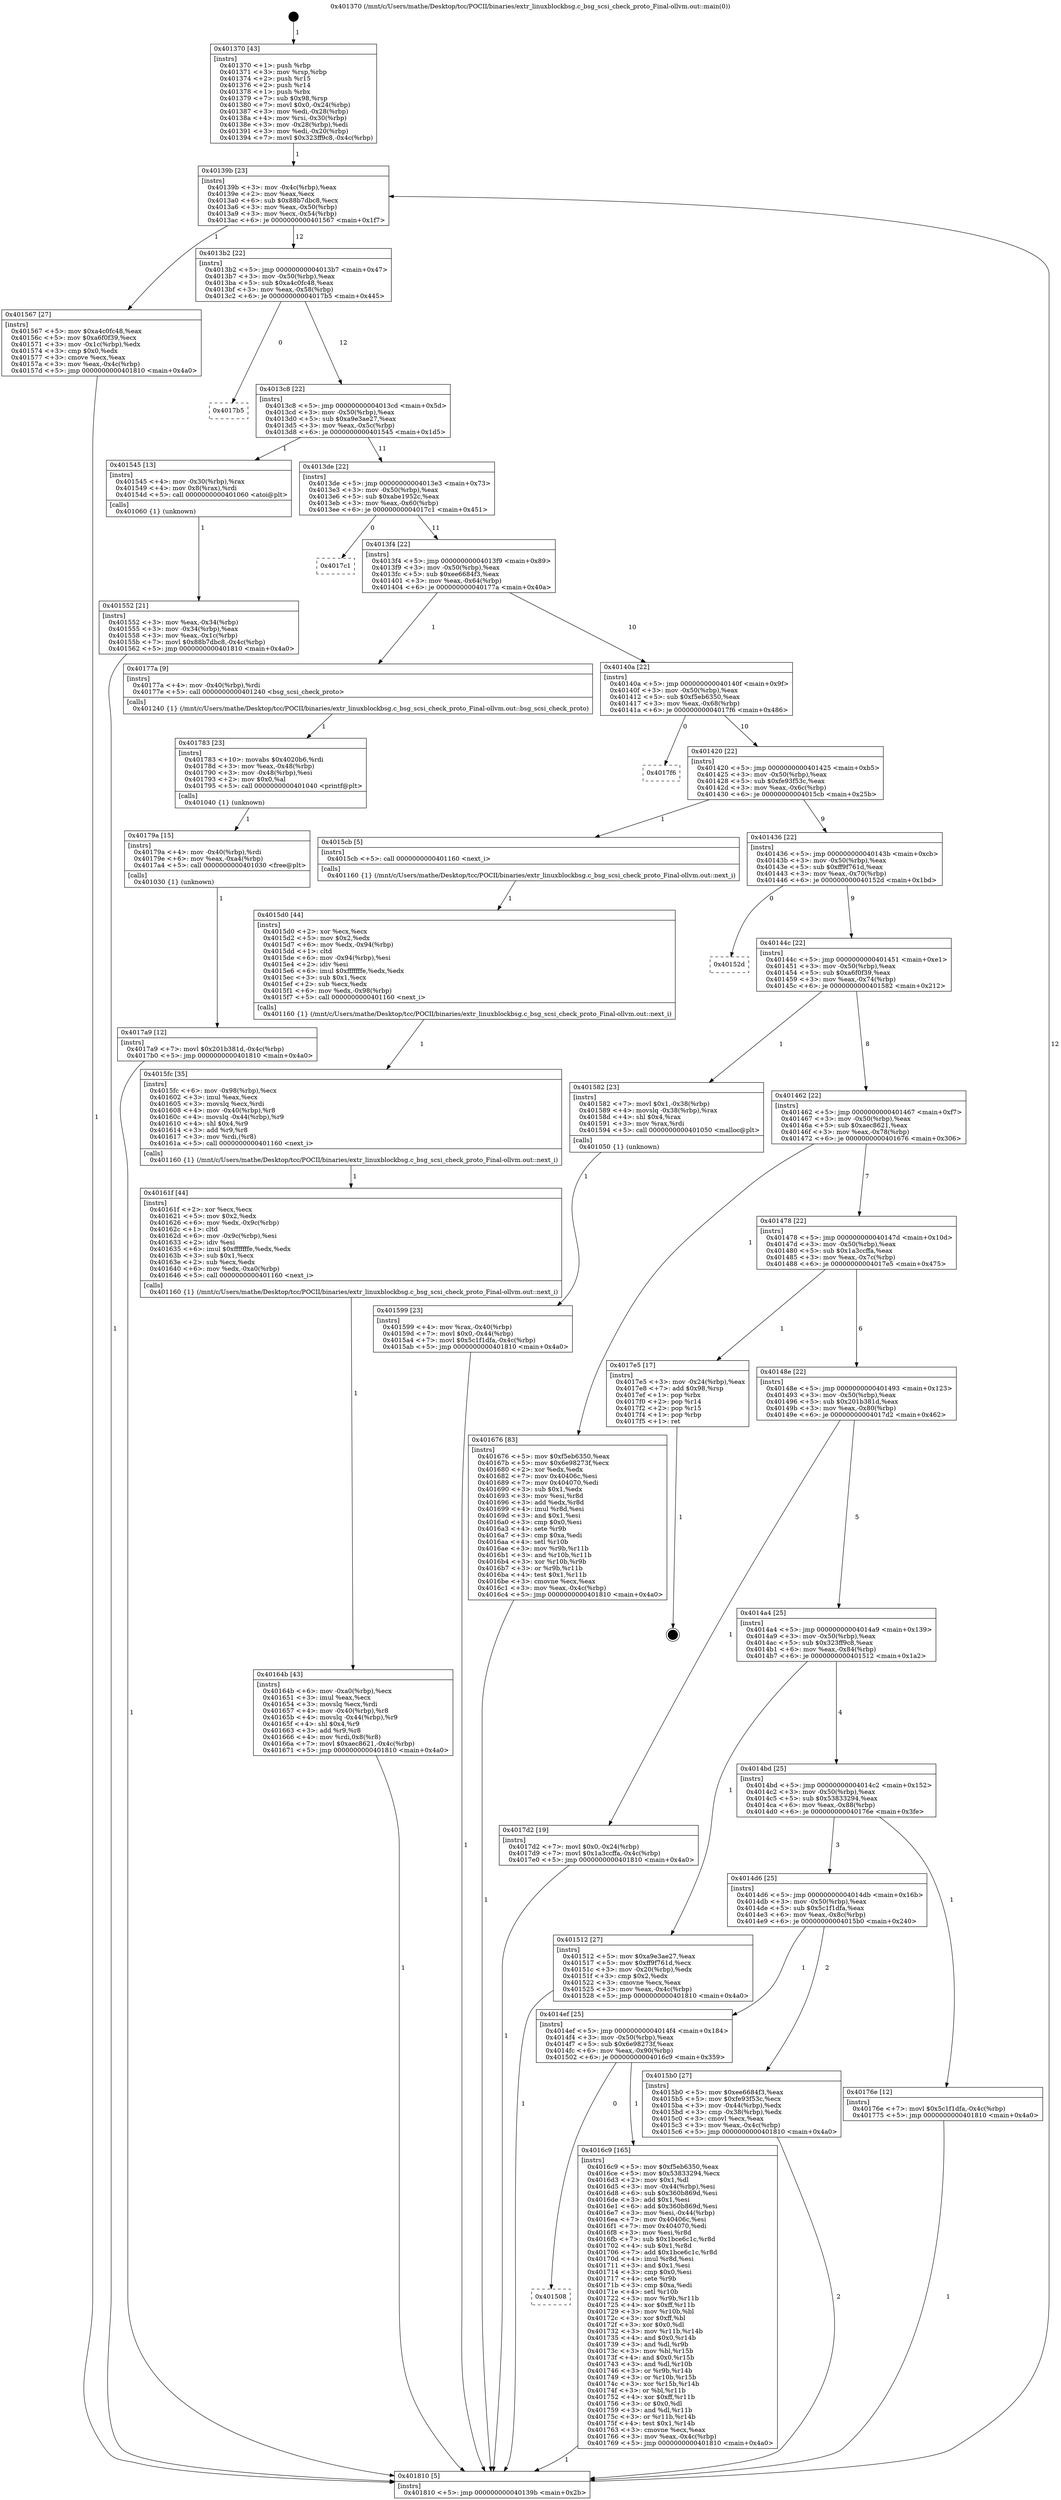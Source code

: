 digraph "0x401370" {
  label = "0x401370 (/mnt/c/Users/mathe/Desktop/tcc/POCII/binaries/extr_linuxblockbsg.c_bsg_scsi_check_proto_Final-ollvm.out::main(0))"
  labelloc = "t"
  node[shape=record]

  Entry [label="",width=0.3,height=0.3,shape=circle,fillcolor=black,style=filled]
  "0x40139b" [label="{
     0x40139b [23]\l
     | [instrs]\l
     &nbsp;&nbsp;0x40139b \<+3\>: mov -0x4c(%rbp),%eax\l
     &nbsp;&nbsp;0x40139e \<+2\>: mov %eax,%ecx\l
     &nbsp;&nbsp;0x4013a0 \<+6\>: sub $0x88b7dbc8,%ecx\l
     &nbsp;&nbsp;0x4013a6 \<+3\>: mov %eax,-0x50(%rbp)\l
     &nbsp;&nbsp;0x4013a9 \<+3\>: mov %ecx,-0x54(%rbp)\l
     &nbsp;&nbsp;0x4013ac \<+6\>: je 0000000000401567 \<main+0x1f7\>\l
  }"]
  "0x401567" [label="{
     0x401567 [27]\l
     | [instrs]\l
     &nbsp;&nbsp;0x401567 \<+5\>: mov $0xa4c0fc48,%eax\l
     &nbsp;&nbsp;0x40156c \<+5\>: mov $0xa6f0f39,%ecx\l
     &nbsp;&nbsp;0x401571 \<+3\>: mov -0x1c(%rbp),%edx\l
     &nbsp;&nbsp;0x401574 \<+3\>: cmp $0x0,%edx\l
     &nbsp;&nbsp;0x401577 \<+3\>: cmove %ecx,%eax\l
     &nbsp;&nbsp;0x40157a \<+3\>: mov %eax,-0x4c(%rbp)\l
     &nbsp;&nbsp;0x40157d \<+5\>: jmp 0000000000401810 \<main+0x4a0\>\l
  }"]
  "0x4013b2" [label="{
     0x4013b2 [22]\l
     | [instrs]\l
     &nbsp;&nbsp;0x4013b2 \<+5\>: jmp 00000000004013b7 \<main+0x47\>\l
     &nbsp;&nbsp;0x4013b7 \<+3\>: mov -0x50(%rbp),%eax\l
     &nbsp;&nbsp;0x4013ba \<+5\>: sub $0xa4c0fc48,%eax\l
     &nbsp;&nbsp;0x4013bf \<+3\>: mov %eax,-0x58(%rbp)\l
     &nbsp;&nbsp;0x4013c2 \<+6\>: je 00000000004017b5 \<main+0x445\>\l
  }"]
  Exit [label="",width=0.3,height=0.3,shape=circle,fillcolor=black,style=filled,peripheries=2]
  "0x4017b5" [label="{
     0x4017b5\l
  }", style=dashed]
  "0x4013c8" [label="{
     0x4013c8 [22]\l
     | [instrs]\l
     &nbsp;&nbsp;0x4013c8 \<+5\>: jmp 00000000004013cd \<main+0x5d\>\l
     &nbsp;&nbsp;0x4013cd \<+3\>: mov -0x50(%rbp),%eax\l
     &nbsp;&nbsp;0x4013d0 \<+5\>: sub $0xa9e3ae27,%eax\l
     &nbsp;&nbsp;0x4013d5 \<+3\>: mov %eax,-0x5c(%rbp)\l
     &nbsp;&nbsp;0x4013d8 \<+6\>: je 0000000000401545 \<main+0x1d5\>\l
  }"]
  "0x4017a9" [label="{
     0x4017a9 [12]\l
     | [instrs]\l
     &nbsp;&nbsp;0x4017a9 \<+7\>: movl $0x201b381d,-0x4c(%rbp)\l
     &nbsp;&nbsp;0x4017b0 \<+5\>: jmp 0000000000401810 \<main+0x4a0\>\l
  }"]
  "0x401545" [label="{
     0x401545 [13]\l
     | [instrs]\l
     &nbsp;&nbsp;0x401545 \<+4\>: mov -0x30(%rbp),%rax\l
     &nbsp;&nbsp;0x401549 \<+4\>: mov 0x8(%rax),%rdi\l
     &nbsp;&nbsp;0x40154d \<+5\>: call 0000000000401060 \<atoi@plt\>\l
     | [calls]\l
     &nbsp;&nbsp;0x401060 \{1\} (unknown)\l
  }"]
  "0x4013de" [label="{
     0x4013de [22]\l
     | [instrs]\l
     &nbsp;&nbsp;0x4013de \<+5\>: jmp 00000000004013e3 \<main+0x73\>\l
     &nbsp;&nbsp;0x4013e3 \<+3\>: mov -0x50(%rbp),%eax\l
     &nbsp;&nbsp;0x4013e6 \<+5\>: sub $0xabe1952c,%eax\l
     &nbsp;&nbsp;0x4013eb \<+3\>: mov %eax,-0x60(%rbp)\l
     &nbsp;&nbsp;0x4013ee \<+6\>: je 00000000004017c1 \<main+0x451\>\l
  }"]
  "0x40179a" [label="{
     0x40179a [15]\l
     | [instrs]\l
     &nbsp;&nbsp;0x40179a \<+4\>: mov -0x40(%rbp),%rdi\l
     &nbsp;&nbsp;0x40179e \<+6\>: mov %eax,-0xa4(%rbp)\l
     &nbsp;&nbsp;0x4017a4 \<+5\>: call 0000000000401030 \<free@plt\>\l
     | [calls]\l
     &nbsp;&nbsp;0x401030 \{1\} (unknown)\l
  }"]
  "0x4017c1" [label="{
     0x4017c1\l
  }", style=dashed]
  "0x4013f4" [label="{
     0x4013f4 [22]\l
     | [instrs]\l
     &nbsp;&nbsp;0x4013f4 \<+5\>: jmp 00000000004013f9 \<main+0x89\>\l
     &nbsp;&nbsp;0x4013f9 \<+3\>: mov -0x50(%rbp),%eax\l
     &nbsp;&nbsp;0x4013fc \<+5\>: sub $0xee6684f3,%eax\l
     &nbsp;&nbsp;0x401401 \<+3\>: mov %eax,-0x64(%rbp)\l
     &nbsp;&nbsp;0x401404 \<+6\>: je 000000000040177a \<main+0x40a\>\l
  }"]
  "0x401783" [label="{
     0x401783 [23]\l
     | [instrs]\l
     &nbsp;&nbsp;0x401783 \<+10\>: movabs $0x4020b6,%rdi\l
     &nbsp;&nbsp;0x40178d \<+3\>: mov %eax,-0x48(%rbp)\l
     &nbsp;&nbsp;0x401790 \<+3\>: mov -0x48(%rbp),%esi\l
     &nbsp;&nbsp;0x401793 \<+2\>: mov $0x0,%al\l
     &nbsp;&nbsp;0x401795 \<+5\>: call 0000000000401040 \<printf@plt\>\l
     | [calls]\l
     &nbsp;&nbsp;0x401040 \{1\} (unknown)\l
  }"]
  "0x40177a" [label="{
     0x40177a [9]\l
     | [instrs]\l
     &nbsp;&nbsp;0x40177a \<+4\>: mov -0x40(%rbp),%rdi\l
     &nbsp;&nbsp;0x40177e \<+5\>: call 0000000000401240 \<bsg_scsi_check_proto\>\l
     | [calls]\l
     &nbsp;&nbsp;0x401240 \{1\} (/mnt/c/Users/mathe/Desktop/tcc/POCII/binaries/extr_linuxblockbsg.c_bsg_scsi_check_proto_Final-ollvm.out::bsg_scsi_check_proto)\l
  }"]
  "0x40140a" [label="{
     0x40140a [22]\l
     | [instrs]\l
     &nbsp;&nbsp;0x40140a \<+5\>: jmp 000000000040140f \<main+0x9f\>\l
     &nbsp;&nbsp;0x40140f \<+3\>: mov -0x50(%rbp),%eax\l
     &nbsp;&nbsp;0x401412 \<+5\>: sub $0xf5eb6350,%eax\l
     &nbsp;&nbsp;0x401417 \<+3\>: mov %eax,-0x68(%rbp)\l
     &nbsp;&nbsp;0x40141a \<+6\>: je 00000000004017f6 \<main+0x486\>\l
  }"]
  "0x401508" [label="{
     0x401508\l
  }", style=dashed]
  "0x4017f6" [label="{
     0x4017f6\l
  }", style=dashed]
  "0x401420" [label="{
     0x401420 [22]\l
     | [instrs]\l
     &nbsp;&nbsp;0x401420 \<+5\>: jmp 0000000000401425 \<main+0xb5\>\l
     &nbsp;&nbsp;0x401425 \<+3\>: mov -0x50(%rbp),%eax\l
     &nbsp;&nbsp;0x401428 \<+5\>: sub $0xfe93f53c,%eax\l
     &nbsp;&nbsp;0x40142d \<+3\>: mov %eax,-0x6c(%rbp)\l
     &nbsp;&nbsp;0x401430 \<+6\>: je 00000000004015cb \<main+0x25b\>\l
  }"]
  "0x4016c9" [label="{
     0x4016c9 [165]\l
     | [instrs]\l
     &nbsp;&nbsp;0x4016c9 \<+5\>: mov $0xf5eb6350,%eax\l
     &nbsp;&nbsp;0x4016ce \<+5\>: mov $0x53833294,%ecx\l
     &nbsp;&nbsp;0x4016d3 \<+2\>: mov $0x1,%dl\l
     &nbsp;&nbsp;0x4016d5 \<+3\>: mov -0x44(%rbp),%esi\l
     &nbsp;&nbsp;0x4016d8 \<+6\>: sub $0x360b869d,%esi\l
     &nbsp;&nbsp;0x4016de \<+3\>: add $0x1,%esi\l
     &nbsp;&nbsp;0x4016e1 \<+6\>: add $0x360b869d,%esi\l
     &nbsp;&nbsp;0x4016e7 \<+3\>: mov %esi,-0x44(%rbp)\l
     &nbsp;&nbsp;0x4016ea \<+7\>: mov 0x40406c,%esi\l
     &nbsp;&nbsp;0x4016f1 \<+7\>: mov 0x404070,%edi\l
     &nbsp;&nbsp;0x4016f8 \<+3\>: mov %esi,%r8d\l
     &nbsp;&nbsp;0x4016fb \<+7\>: sub $0x1bce6c1c,%r8d\l
     &nbsp;&nbsp;0x401702 \<+4\>: sub $0x1,%r8d\l
     &nbsp;&nbsp;0x401706 \<+7\>: add $0x1bce6c1c,%r8d\l
     &nbsp;&nbsp;0x40170d \<+4\>: imul %r8d,%esi\l
     &nbsp;&nbsp;0x401711 \<+3\>: and $0x1,%esi\l
     &nbsp;&nbsp;0x401714 \<+3\>: cmp $0x0,%esi\l
     &nbsp;&nbsp;0x401717 \<+4\>: sete %r9b\l
     &nbsp;&nbsp;0x40171b \<+3\>: cmp $0xa,%edi\l
     &nbsp;&nbsp;0x40171e \<+4\>: setl %r10b\l
     &nbsp;&nbsp;0x401722 \<+3\>: mov %r9b,%r11b\l
     &nbsp;&nbsp;0x401725 \<+4\>: xor $0xff,%r11b\l
     &nbsp;&nbsp;0x401729 \<+3\>: mov %r10b,%bl\l
     &nbsp;&nbsp;0x40172c \<+3\>: xor $0xff,%bl\l
     &nbsp;&nbsp;0x40172f \<+3\>: xor $0x0,%dl\l
     &nbsp;&nbsp;0x401732 \<+3\>: mov %r11b,%r14b\l
     &nbsp;&nbsp;0x401735 \<+4\>: and $0x0,%r14b\l
     &nbsp;&nbsp;0x401739 \<+3\>: and %dl,%r9b\l
     &nbsp;&nbsp;0x40173c \<+3\>: mov %bl,%r15b\l
     &nbsp;&nbsp;0x40173f \<+4\>: and $0x0,%r15b\l
     &nbsp;&nbsp;0x401743 \<+3\>: and %dl,%r10b\l
     &nbsp;&nbsp;0x401746 \<+3\>: or %r9b,%r14b\l
     &nbsp;&nbsp;0x401749 \<+3\>: or %r10b,%r15b\l
     &nbsp;&nbsp;0x40174c \<+3\>: xor %r15b,%r14b\l
     &nbsp;&nbsp;0x40174f \<+3\>: or %bl,%r11b\l
     &nbsp;&nbsp;0x401752 \<+4\>: xor $0xff,%r11b\l
     &nbsp;&nbsp;0x401756 \<+3\>: or $0x0,%dl\l
     &nbsp;&nbsp;0x401759 \<+3\>: and %dl,%r11b\l
     &nbsp;&nbsp;0x40175c \<+3\>: or %r11b,%r14b\l
     &nbsp;&nbsp;0x40175f \<+4\>: test $0x1,%r14b\l
     &nbsp;&nbsp;0x401763 \<+3\>: cmovne %ecx,%eax\l
     &nbsp;&nbsp;0x401766 \<+3\>: mov %eax,-0x4c(%rbp)\l
     &nbsp;&nbsp;0x401769 \<+5\>: jmp 0000000000401810 \<main+0x4a0\>\l
  }"]
  "0x4015cb" [label="{
     0x4015cb [5]\l
     | [instrs]\l
     &nbsp;&nbsp;0x4015cb \<+5\>: call 0000000000401160 \<next_i\>\l
     | [calls]\l
     &nbsp;&nbsp;0x401160 \{1\} (/mnt/c/Users/mathe/Desktop/tcc/POCII/binaries/extr_linuxblockbsg.c_bsg_scsi_check_proto_Final-ollvm.out::next_i)\l
  }"]
  "0x401436" [label="{
     0x401436 [22]\l
     | [instrs]\l
     &nbsp;&nbsp;0x401436 \<+5\>: jmp 000000000040143b \<main+0xcb\>\l
     &nbsp;&nbsp;0x40143b \<+3\>: mov -0x50(%rbp),%eax\l
     &nbsp;&nbsp;0x40143e \<+5\>: sub $0xff9f761d,%eax\l
     &nbsp;&nbsp;0x401443 \<+3\>: mov %eax,-0x70(%rbp)\l
     &nbsp;&nbsp;0x401446 \<+6\>: je 000000000040152d \<main+0x1bd\>\l
  }"]
  "0x40164b" [label="{
     0x40164b [43]\l
     | [instrs]\l
     &nbsp;&nbsp;0x40164b \<+6\>: mov -0xa0(%rbp),%ecx\l
     &nbsp;&nbsp;0x401651 \<+3\>: imul %eax,%ecx\l
     &nbsp;&nbsp;0x401654 \<+3\>: movslq %ecx,%rdi\l
     &nbsp;&nbsp;0x401657 \<+4\>: mov -0x40(%rbp),%r8\l
     &nbsp;&nbsp;0x40165b \<+4\>: movslq -0x44(%rbp),%r9\l
     &nbsp;&nbsp;0x40165f \<+4\>: shl $0x4,%r9\l
     &nbsp;&nbsp;0x401663 \<+3\>: add %r9,%r8\l
     &nbsp;&nbsp;0x401666 \<+4\>: mov %rdi,0x8(%r8)\l
     &nbsp;&nbsp;0x40166a \<+7\>: movl $0xaec8621,-0x4c(%rbp)\l
     &nbsp;&nbsp;0x401671 \<+5\>: jmp 0000000000401810 \<main+0x4a0\>\l
  }"]
  "0x40152d" [label="{
     0x40152d\l
  }", style=dashed]
  "0x40144c" [label="{
     0x40144c [22]\l
     | [instrs]\l
     &nbsp;&nbsp;0x40144c \<+5\>: jmp 0000000000401451 \<main+0xe1\>\l
     &nbsp;&nbsp;0x401451 \<+3\>: mov -0x50(%rbp),%eax\l
     &nbsp;&nbsp;0x401454 \<+5\>: sub $0xa6f0f39,%eax\l
     &nbsp;&nbsp;0x401459 \<+3\>: mov %eax,-0x74(%rbp)\l
     &nbsp;&nbsp;0x40145c \<+6\>: je 0000000000401582 \<main+0x212\>\l
  }"]
  "0x40161f" [label="{
     0x40161f [44]\l
     | [instrs]\l
     &nbsp;&nbsp;0x40161f \<+2\>: xor %ecx,%ecx\l
     &nbsp;&nbsp;0x401621 \<+5\>: mov $0x2,%edx\l
     &nbsp;&nbsp;0x401626 \<+6\>: mov %edx,-0x9c(%rbp)\l
     &nbsp;&nbsp;0x40162c \<+1\>: cltd\l
     &nbsp;&nbsp;0x40162d \<+6\>: mov -0x9c(%rbp),%esi\l
     &nbsp;&nbsp;0x401633 \<+2\>: idiv %esi\l
     &nbsp;&nbsp;0x401635 \<+6\>: imul $0xfffffffe,%edx,%edx\l
     &nbsp;&nbsp;0x40163b \<+3\>: sub $0x1,%ecx\l
     &nbsp;&nbsp;0x40163e \<+2\>: sub %ecx,%edx\l
     &nbsp;&nbsp;0x401640 \<+6\>: mov %edx,-0xa0(%rbp)\l
     &nbsp;&nbsp;0x401646 \<+5\>: call 0000000000401160 \<next_i\>\l
     | [calls]\l
     &nbsp;&nbsp;0x401160 \{1\} (/mnt/c/Users/mathe/Desktop/tcc/POCII/binaries/extr_linuxblockbsg.c_bsg_scsi_check_proto_Final-ollvm.out::next_i)\l
  }"]
  "0x401582" [label="{
     0x401582 [23]\l
     | [instrs]\l
     &nbsp;&nbsp;0x401582 \<+7\>: movl $0x1,-0x38(%rbp)\l
     &nbsp;&nbsp;0x401589 \<+4\>: movslq -0x38(%rbp),%rax\l
     &nbsp;&nbsp;0x40158d \<+4\>: shl $0x4,%rax\l
     &nbsp;&nbsp;0x401591 \<+3\>: mov %rax,%rdi\l
     &nbsp;&nbsp;0x401594 \<+5\>: call 0000000000401050 \<malloc@plt\>\l
     | [calls]\l
     &nbsp;&nbsp;0x401050 \{1\} (unknown)\l
  }"]
  "0x401462" [label="{
     0x401462 [22]\l
     | [instrs]\l
     &nbsp;&nbsp;0x401462 \<+5\>: jmp 0000000000401467 \<main+0xf7\>\l
     &nbsp;&nbsp;0x401467 \<+3\>: mov -0x50(%rbp),%eax\l
     &nbsp;&nbsp;0x40146a \<+5\>: sub $0xaec8621,%eax\l
     &nbsp;&nbsp;0x40146f \<+3\>: mov %eax,-0x78(%rbp)\l
     &nbsp;&nbsp;0x401472 \<+6\>: je 0000000000401676 \<main+0x306\>\l
  }"]
  "0x4015fc" [label="{
     0x4015fc [35]\l
     | [instrs]\l
     &nbsp;&nbsp;0x4015fc \<+6\>: mov -0x98(%rbp),%ecx\l
     &nbsp;&nbsp;0x401602 \<+3\>: imul %eax,%ecx\l
     &nbsp;&nbsp;0x401605 \<+3\>: movslq %ecx,%rdi\l
     &nbsp;&nbsp;0x401608 \<+4\>: mov -0x40(%rbp),%r8\l
     &nbsp;&nbsp;0x40160c \<+4\>: movslq -0x44(%rbp),%r9\l
     &nbsp;&nbsp;0x401610 \<+4\>: shl $0x4,%r9\l
     &nbsp;&nbsp;0x401614 \<+3\>: add %r9,%r8\l
     &nbsp;&nbsp;0x401617 \<+3\>: mov %rdi,(%r8)\l
     &nbsp;&nbsp;0x40161a \<+5\>: call 0000000000401160 \<next_i\>\l
     | [calls]\l
     &nbsp;&nbsp;0x401160 \{1\} (/mnt/c/Users/mathe/Desktop/tcc/POCII/binaries/extr_linuxblockbsg.c_bsg_scsi_check_proto_Final-ollvm.out::next_i)\l
  }"]
  "0x401676" [label="{
     0x401676 [83]\l
     | [instrs]\l
     &nbsp;&nbsp;0x401676 \<+5\>: mov $0xf5eb6350,%eax\l
     &nbsp;&nbsp;0x40167b \<+5\>: mov $0x6e98273f,%ecx\l
     &nbsp;&nbsp;0x401680 \<+2\>: xor %edx,%edx\l
     &nbsp;&nbsp;0x401682 \<+7\>: mov 0x40406c,%esi\l
     &nbsp;&nbsp;0x401689 \<+7\>: mov 0x404070,%edi\l
     &nbsp;&nbsp;0x401690 \<+3\>: sub $0x1,%edx\l
     &nbsp;&nbsp;0x401693 \<+3\>: mov %esi,%r8d\l
     &nbsp;&nbsp;0x401696 \<+3\>: add %edx,%r8d\l
     &nbsp;&nbsp;0x401699 \<+4\>: imul %r8d,%esi\l
     &nbsp;&nbsp;0x40169d \<+3\>: and $0x1,%esi\l
     &nbsp;&nbsp;0x4016a0 \<+3\>: cmp $0x0,%esi\l
     &nbsp;&nbsp;0x4016a3 \<+4\>: sete %r9b\l
     &nbsp;&nbsp;0x4016a7 \<+3\>: cmp $0xa,%edi\l
     &nbsp;&nbsp;0x4016aa \<+4\>: setl %r10b\l
     &nbsp;&nbsp;0x4016ae \<+3\>: mov %r9b,%r11b\l
     &nbsp;&nbsp;0x4016b1 \<+3\>: and %r10b,%r11b\l
     &nbsp;&nbsp;0x4016b4 \<+3\>: xor %r10b,%r9b\l
     &nbsp;&nbsp;0x4016b7 \<+3\>: or %r9b,%r11b\l
     &nbsp;&nbsp;0x4016ba \<+4\>: test $0x1,%r11b\l
     &nbsp;&nbsp;0x4016be \<+3\>: cmovne %ecx,%eax\l
     &nbsp;&nbsp;0x4016c1 \<+3\>: mov %eax,-0x4c(%rbp)\l
     &nbsp;&nbsp;0x4016c4 \<+5\>: jmp 0000000000401810 \<main+0x4a0\>\l
  }"]
  "0x401478" [label="{
     0x401478 [22]\l
     | [instrs]\l
     &nbsp;&nbsp;0x401478 \<+5\>: jmp 000000000040147d \<main+0x10d\>\l
     &nbsp;&nbsp;0x40147d \<+3\>: mov -0x50(%rbp),%eax\l
     &nbsp;&nbsp;0x401480 \<+5\>: sub $0x1a3ccffa,%eax\l
     &nbsp;&nbsp;0x401485 \<+3\>: mov %eax,-0x7c(%rbp)\l
     &nbsp;&nbsp;0x401488 \<+6\>: je 00000000004017e5 \<main+0x475\>\l
  }"]
  "0x4015d0" [label="{
     0x4015d0 [44]\l
     | [instrs]\l
     &nbsp;&nbsp;0x4015d0 \<+2\>: xor %ecx,%ecx\l
     &nbsp;&nbsp;0x4015d2 \<+5\>: mov $0x2,%edx\l
     &nbsp;&nbsp;0x4015d7 \<+6\>: mov %edx,-0x94(%rbp)\l
     &nbsp;&nbsp;0x4015dd \<+1\>: cltd\l
     &nbsp;&nbsp;0x4015de \<+6\>: mov -0x94(%rbp),%esi\l
     &nbsp;&nbsp;0x4015e4 \<+2\>: idiv %esi\l
     &nbsp;&nbsp;0x4015e6 \<+6\>: imul $0xfffffffe,%edx,%edx\l
     &nbsp;&nbsp;0x4015ec \<+3\>: sub $0x1,%ecx\l
     &nbsp;&nbsp;0x4015ef \<+2\>: sub %ecx,%edx\l
     &nbsp;&nbsp;0x4015f1 \<+6\>: mov %edx,-0x98(%rbp)\l
     &nbsp;&nbsp;0x4015f7 \<+5\>: call 0000000000401160 \<next_i\>\l
     | [calls]\l
     &nbsp;&nbsp;0x401160 \{1\} (/mnt/c/Users/mathe/Desktop/tcc/POCII/binaries/extr_linuxblockbsg.c_bsg_scsi_check_proto_Final-ollvm.out::next_i)\l
  }"]
  "0x4017e5" [label="{
     0x4017e5 [17]\l
     | [instrs]\l
     &nbsp;&nbsp;0x4017e5 \<+3\>: mov -0x24(%rbp),%eax\l
     &nbsp;&nbsp;0x4017e8 \<+7\>: add $0x98,%rsp\l
     &nbsp;&nbsp;0x4017ef \<+1\>: pop %rbx\l
     &nbsp;&nbsp;0x4017f0 \<+2\>: pop %r14\l
     &nbsp;&nbsp;0x4017f2 \<+2\>: pop %r15\l
     &nbsp;&nbsp;0x4017f4 \<+1\>: pop %rbp\l
     &nbsp;&nbsp;0x4017f5 \<+1\>: ret\l
  }"]
  "0x40148e" [label="{
     0x40148e [22]\l
     | [instrs]\l
     &nbsp;&nbsp;0x40148e \<+5\>: jmp 0000000000401493 \<main+0x123\>\l
     &nbsp;&nbsp;0x401493 \<+3\>: mov -0x50(%rbp),%eax\l
     &nbsp;&nbsp;0x401496 \<+5\>: sub $0x201b381d,%eax\l
     &nbsp;&nbsp;0x40149b \<+3\>: mov %eax,-0x80(%rbp)\l
     &nbsp;&nbsp;0x40149e \<+6\>: je 00000000004017d2 \<main+0x462\>\l
  }"]
  "0x4014ef" [label="{
     0x4014ef [25]\l
     | [instrs]\l
     &nbsp;&nbsp;0x4014ef \<+5\>: jmp 00000000004014f4 \<main+0x184\>\l
     &nbsp;&nbsp;0x4014f4 \<+3\>: mov -0x50(%rbp),%eax\l
     &nbsp;&nbsp;0x4014f7 \<+5\>: sub $0x6e98273f,%eax\l
     &nbsp;&nbsp;0x4014fc \<+6\>: mov %eax,-0x90(%rbp)\l
     &nbsp;&nbsp;0x401502 \<+6\>: je 00000000004016c9 \<main+0x359\>\l
  }"]
  "0x4017d2" [label="{
     0x4017d2 [19]\l
     | [instrs]\l
     &nbsp;&nbsp;0x4017d2 \<+7\>: movl $0x0,-0x24(%rbp)\l
     &nbsp;&nbsp;0x4017d9 \<+7\>: movl $0x1a3ccffa,-0x4c(%rbp)\l
     &nbsp;&nbsp;0x4017e0 \<+5\>: jmp 0000000000401810 \<main+0x4a0\>\l
  }"]
  "0x4014a4" [label="{
     0x4014a4 [25]\l
     | [instrs]\l
     &nbsp;&nbsp;0x4014a4 \<+5\>: jmp 00000000004014a9 \<main+0x139\>\l
     &nbsp;&nbsp;0x4014a9 \<+3\>: mov -0x50(%rbp),%eax\l
     &nbsp;&nbsp;0x4014ac \<+5\>: sub $0x323ff9c8,%eax\l
     &nbsp;&nbsp;0x4014b1 \<+6\>: mov %eax,-0x84(%rbp)\l
     &nbsp;&nbsp;0x4014b7 \<+6\>: je 0000000000401512 \<main+0x1a2\>\l
  }"]
  "0x4015b0" [label="{
     0x4015b0 [27]\l
     | [instrs]\l
     &nbsp;&nbsp;0x4015b0 \<+5\>: mov $0xee6684f3,%eax\l
     &nbsp;&nbsp;0x4015b5 \<+5\>: mov $0xfe93f53c,%ecx\l
     &nbsp;&nbsp;0x4015ba \<+3\>: mov -0x44(%rbp),%edx\l
     &nbsp;&nbsp;0x4015bd \<+3\>: cmp -0x38(%rbp),%edx\l
     &nbsp;&nbsp;0x4015c0 \<+3\>: cmovl %ecx,%eax\l
     &nbsp;&nbsp;0x4015c3 \<+3\>: mov %eax,-0x4c(%rbp)\l
     &nbsp;&nbsp;0x4015c6 \<+5\>: jmp 0000000000401810 \<main+0x4a0\>\l
  }"]
  "0x401512" [label="{
     0x401512 [27]\l
     | [instrs]\l
     &nbsp;&nbsp;0x401512 \<+5\>: mov $0xa9e3ae27,%eax\l
     &nbsp;&nbsp;0x401517 \<+5\>: mov $0xff9f761d,%ecx\l
     &nbsp;&nbsp;0x40151c \<+3\>: mov -0x20(%rbp),%edx\l
     &nbsp;&nbsp;0x40151f \<+3\>: cmp $0x2,%edx\l
     &nbsp;&nbsp;0x401522 \<+3\>: cmovne %ecx,%eax\l
     &nbsp;&nbsp;0x401525 \<+3\>: mov %eax,-0x4c(%rbp)\l
     &nbsp;&nbsp;0x401528 \<+5\>: jmp 0000000000401810 \<main+0x4a0\>\l
  }"]
  "0x4014bd" [label="{
     0x4014bd [25]\l
     | [instrs]\l
     &nbsp;&nbsp;0x4014bd \<+5\>: jmp 00000000004014c2 \<main+0x152\>\l
     &nbsp;&nbsp;0x4014c2 \<+3\>: mov -0x50(%rbp),%eax\l
     &nbsp;&nbsp;0x4014c5 \<+5\>: sub $0x53833294,%eax\l
     &nbsp;&nbsp;0x4014ca \<+6\>: mov %eax,-0x88(%rbp)\l
     &nbsp;&nbsp;0x4014d0 \<+6\>: je 000000000040176e \<main+0x3fe\>\l
  }"]
  "0x401810" [label="{
     0x401810 [5]\l
     | [instrs]\l
     &nbsp;&nbsp;0x401810 \<+5\>: jmp 000000000040139b \<main+0x2b\>\l
  }"]
  "0x401370" [label="{
     0x401370 [43]\l
     | [instrs]\l
     &nbsp;&nbsp;0x401370 \<+1\>: push %rbp\l
     &nbsp;&nbsp;0x401371 \<+3\>: mov %rsp,%rbp\l
     &nbsp;&nbsp;0x401374 \<+2\>: push %r15\l
     &nbsp;&nbsp;0x401376 \<+2\>: push %r14\l
     &nbsp;&nbsp;0x401378 \<+1\>: push %rbx\l
     &nbsp;&nbsp;0x401379 \<+7\>: sub $0x98,%rsp\l
     &nbsp;&nbsp;0x401380 \<+7\>: movl $0x0,-0x24(%rbp)\l
     &nbsp;&nbsp;0x401387 \<+3\>: mov %edi,-0x28(%rbp)\l
     &nbsp;&nbsp;0x40138a \<+4\>: mov %rsi,-0x30(%rbp)\l
     &nbsp;&nbsp;0x40138e \<+3\>: mov -0x28(%rbp),%edi\l
     &nbsp;&nbsp;0x401391 \<+3\>: mov %edi,-0x20(%rbp)\l
     &nbsp;&nbsp;0x401394 \<+7\>: movl $0x323ff9c8,-0x4c(%rbp)\l
  }"]
  "0x401552" [label="{
     0x401552 [21]\l
     | [instrs]\l
     &nbsp;&nbsp;0x401552 \<+3\>: mov %eax,-0x34(%rbp)\l
     &nbsp;&nbsp;0x401555 \<+3\>: mov -0x34(%rbp),%eax\l
     &nbsp;&nbsp;0x401558 \<+3\>: mov %eax,-0x1c(%rbp)\l
     &nbsp;&nbsp;0x40155b \<+7\>: movl $0x88b7dbc8,-0x4c(%rbp)\l
     &nbsp;&nbsp;0x401562 \<+5\>: jmp 0000000000401810 \<main+0x4a0\>\l
  }"]
  "0x401599" [label="{
     0x401599 [23]\l
     | [instrs]\l
     &nbsp;&nbsp;0x401599 \<+4\>: mov %rax,-0x40(%rbp)\l
     &nbsp;&nbsp;0x40159d \<+7\>: movl $0x0,-0x44(%rbp)\l
     &nbsp;&nbsp;0x4015a4 \<+7\>: movl $0x5c1f1dfa,-0x4c(%rbp)\l
     &nbsp;&nbsp;0x4015ab \<+5\>: jmp 0000000000401810 \<main+0x4a0\>\l
  }"]
  "0x4014d6" [label="{
     0x4014d6 [25]\l
     | [instrs]\l
     &nbsp;&nbsp;0x4014d6 \<+5\>: jmp 00000000004014db \<main+0x16b\>\l
     &nbsp;&nbsp;0x4014db \<+3\>: mov -0x50(%rbp),%eax\l
     &nbsp;&nbsp;0x4014de \<+5\>: sub $0x5c1f1dfa,%eax\l
     &nbsp;&nbsp;0x4014e3 \<+6\>: mov %eax,-0x8c(%rbp)\l
     &nbsp;&nbsp;0x4014e9 \<+6\>: je 00000000004015b0 \<main+0x240\>\l
  }"]
  "0x40176e" [label="{
     0x40176e [12]\l
     | [instrs]\l
     &nbsp;&nbsp;0x40176e \<+7\>: movl $0x5c1f1dfa,-0x4c(%rbp)\l
     &nbsp;&nbsp;0x401775 \<+5\>: jmp 0000000000401810 \<main+0x4a0\>\l
  }"]
  Entry -> "0x401370" [label=" 1"]
  "0x40139b" -> "0x401567" [label=" 1"]
  "0x40139b" -> "0x4013b2" [label=" 12"]
  "0x4017e5" -> Exit [label=" 1"]
  "0x4013b2" -> "0x4017b5" [label=" 0"]
  "0x4013b2" -> "0x4013c8" [label=" 12"]
  "0x4017d2" -> "0x401810" [label=" 1"]
  "0x4013c8" -> "0x401545" [label=" 1"]
  "0x4013c8" -> "0x4013de" [label=" 11"]
  "0x4017a9" -> "0x401810" [label=" 1"]
  "0x4013de" -> "0x4017c1" [label=" 0"]
  "0x4013de" -> "0x4013f4" [label=" 11"]
  "0x40179a" -> "0x4017a9" [label=" 1"]
  "0x4013f4" -> "0x40177a" [label=" 1"]
  "0x4013f4" -> "0x40140a" [label=" 10"]
  "0x401783" -> "0x40179a" [label=" 1"]
  "0x40140a" -> "0x4017f6" [label=" 0"]
  "0x40140a" -> "0x401420" [label=" 10"]
  "0x40177a" -> "0x401783" [label=" 1"]
  "0x401420" -> "0x4015cb" [label=" 1"]
  "0x401420" -> "0x401436" [label=" 9"]
  "0x40176e" -> "0x401810" [label=" 1"]
  "0x401436" -> "0x40152d" [label=" 0"]
  "0x401436" -> "0x40144c" [label=" 9"]
  "0x4014ef" -> "0x401508" [label=" 0"]
  "0x40144c" -> "0x401582" [label=" 1"]
  "0x40144c" -> "0x401462" [label=" 8"]
  "0x4014ef" -> "0x4016c9" [label=" 1"]
  "0x401462" -> "0x401676" [label=" 1"]
  "0x401462" -> "0x401478" [label=" 7"]
  "0x4016c9" -> "0x401810" [label=" 1"]
  "0x401478" -> "0x4017e5" [label=" 1"]
  "0x401478" -> "0x40148e" [label=" 6"]
  "0x401676" -> "0x401810" [label=" 1"]
  "0x40148e" -> "0x4017d2" [label=" 1"]
  "0x40148e" -> "0x4014a4" [label=" 5"]
  "0x40164b" -> "0x401810" [label=" 1"]
  "0x4014a4" -> "0x401512" [label=" 1"]
  "0x4014a4" -> "0x4014bd" [label=" 4"]
  "0x401512" -> "0x401810" [label=" 1"]
  "0x401370" -> "0x40139b" [label=" 1"]
  "0x401810" -> "0x40139b" [label=" 12"]
  "0x401545" -> "0x401552" [label=" 1"]
  "0x401552" -> "0x401810" [label=" 1"]
  "0x401567" -> "0x401810" [label=" 1"]
  "0x401582" -> "0x401599" [label=" 1"]
  "0x401599" -> "0x401810" [label=" 1"]
  "0x40161f" -> "0x40164b" [label=" 1"]
  "0x4014bd" -> "0x40176e" [label=" 1"]
  "0x4014bd" -> "0x4014d6" [label=" 3"]
  "0x4015fc" -> "0x40161f" [label=" 1"]
  "0x4014d6" -> "0x4015b0" [label=" 2"]
  "0x4014d6" -> "0x4014ef" [label=" 1"]
  "0x4015b0" -> "0x401810" [label=" 2"]
  "0x4015cb" -> "0x4015d0" [label=" 1"]
  "0x4015d0" -> "0x4015fc" [label=" 1"]
}
